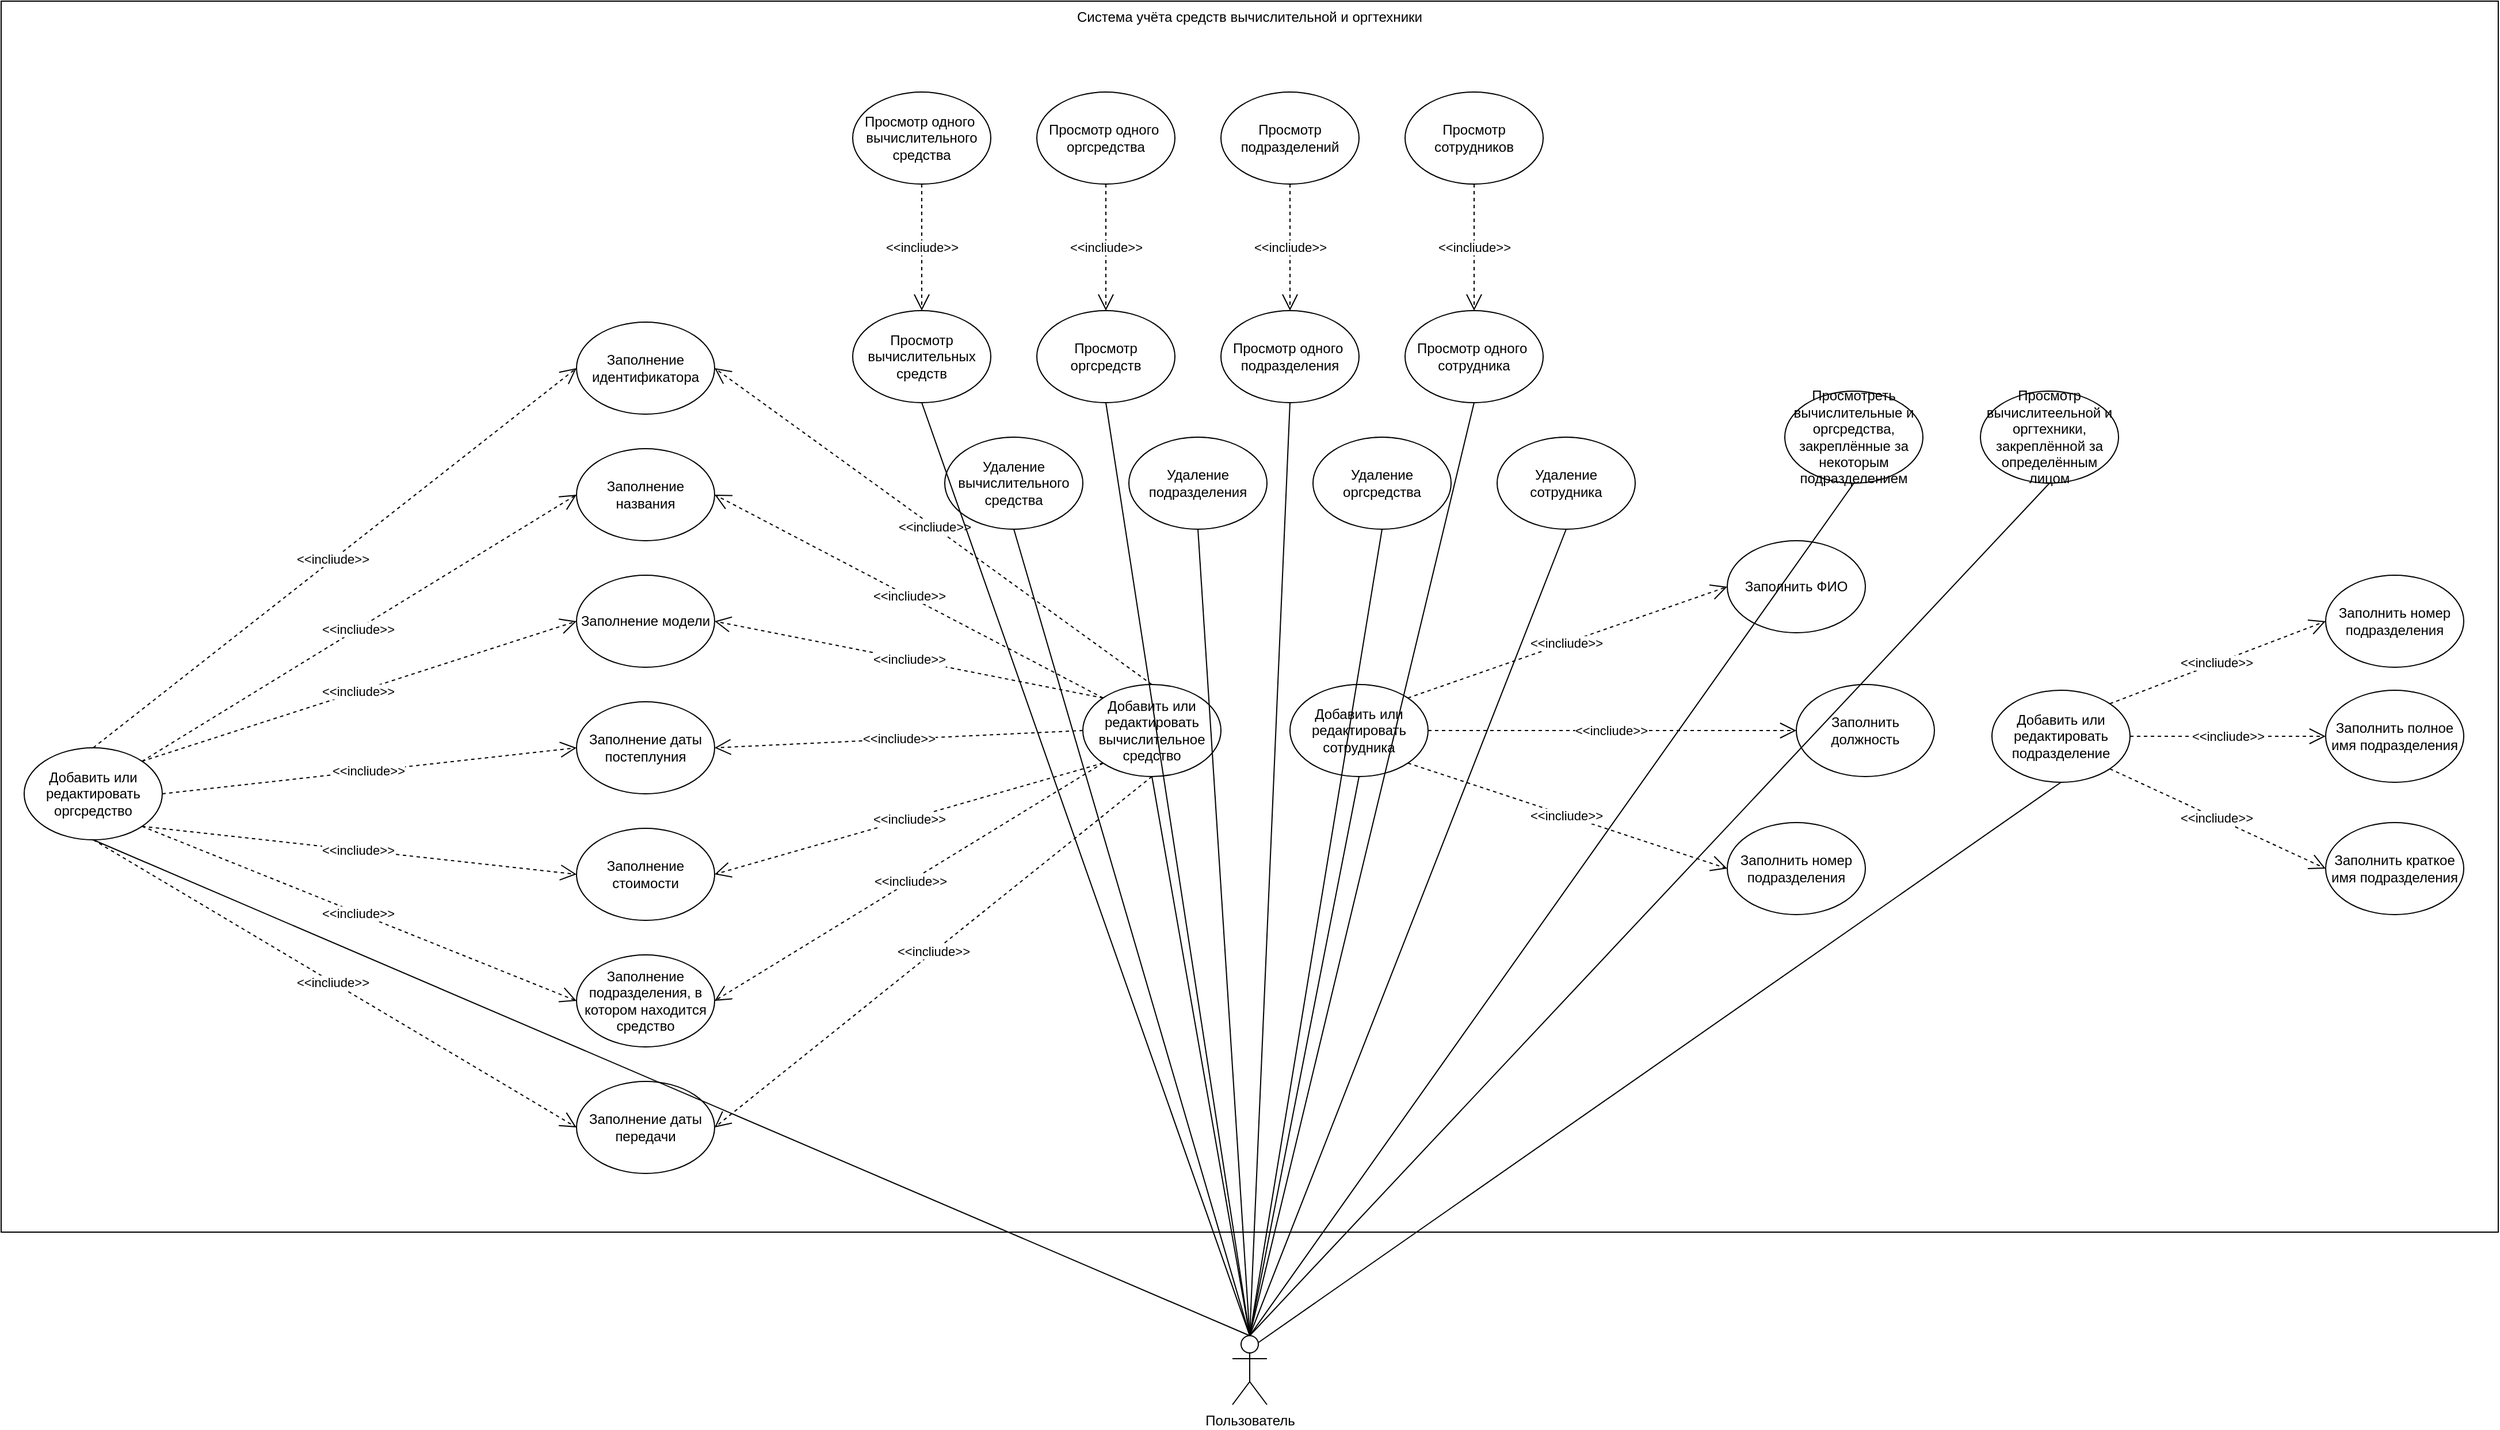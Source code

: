 <mxfile version="22.1.5" type="device">
  <diagram name="Страница — 1" id="q0aT_NGEZia0xr1nuVrq">
    <mxGraphModel dx="4387" dy="2466" grid="1" gridSize="10" guides="1" tooltips="1" connect="1" arrows="1" fold="1" page="1" pageScale="1" pageWidth="827" pageHeight="1169" math="0" shadow="0">
      <root>
        <mxCell id="0" />
        <mxCell id="1" parent="0" />
        <mxCell id="C_lexzwuRbc2lUXnVI-b-94" value="Система учёта средств вычислительной и оргтехники" style="rounded=0;whiteSpace=wrap;html=1;verticalAlign=top;" vertex="1" parent="1">
          <mxGeometry x="-130" y="-430" width="2170" height="1070" as="geometry" />
        </mxCell>
        <mxCell id="C_lexzwuRbc2lUXnVI-b-95" value="Пользователь" style="shape=umlActor;verticalLabelPosition=bottom;verticalAlign=top;html=1;" vertex="1" parent="1">
          <mxGeometry x="940" y="730" width="30" height="60" as="geometry" />
        </mxCell>
        <mxCell id="C_lexzwuRbc2lUXnVI-b-96" value="Добавить или редактировать вычислительное средство" style="ellipse;whiteSpace=wrap;html=1;" vertex="1" parent="1">
          <mxGeometry x="810" y="164" width="120" height="80" as="geometry" />
        </mxCell>
        <mxCell id="C_lexzwuRbc2lUXnVI-b-97" value="Заполнение идентификатора" style="ellipse;whiteSpace=wrap;html=1;" vertex="1" parent="1">
          <mxGeometry x="370" y="-151" width="120" height="80" as="geometry" />
        </mxCell>
        <mxCell id="C_lexzwuRbc2lUXnVI-b-98" value="Заполнение названия" style="ellipse;whiteSpace=wrap;html=1;" vertex="1" parent="1">
          <mxGeometry x="370" y="-41" width="120" height="80" as="geometry" />
        </mxCell>
        <mxCell id="C_lexzwuRbc2lUXnVI-b-99" value="Заполнение модели" style="ellipse;whiteSpace=wrap;html=1;" vertex="1" parent="1">
          <mxGeometry x="370" y="69" width="120" height="80" as="geometry" />
        </mxCell>
        <mxCell id="C_lexzwuRbc2lUXnVI-b-100" value="Заполнение даты постеплуния" style="ellipse;whiteSpace=wrap;html=1;" vertex="1" parent="1">
          <mxGeometry x="370" y="179" width="120" height="80" as="geometry" />
        </mxCell>
        <mxCell id="C_lexzwuRbc2lUXnVI-b-101" value="Заполнение подразделения, в котором находится средство" style="ellipse;whiteSpace=wrap;html=1;" vertex="1" parent="1">
          <mxGeometry x="370" y="399" width="120" height="80" as="geometry" />
        </mxCell>
        <mxCell id="C_lexzwuRbc2lUXnVI-b-102" value="Заполнение даты передачи" style="ellipse;whiteSpace=wrap;html=1;" vertex="1" parent="1">
          <mxGeometry x="370" y="509" width="120" height="80" as="geometry" />
        </mxCell>
        <mxCell id="C_lexzwuRbc2lUXnVI-b-103" value="&amp;lt;&amp;lt;incliude&amp;gt;&amp;gt;" style="endArrow=open;endSize=12;dashed=1;html=1;rounded=0;exitX=0.5;exitY=0;exitDx=0;exitDy=0;entryX=1;entryY=0.5;entryDx=0;entryDy=0;" edge="1" parent="1" source="C_lexzwuRbc2lUXnVI-b-96" target="C_lexzwuRbc2lUXnVI-b-97">
          <mxGeometry x="-0.007" width="160" relative="1" as="geometry">
            <mxPoint x="410" y="479" as="sourcePoint" />
            <mxPoint x="570" y="479" as="targetPoint" />
            <mxPoint as="offset" />
          </mxGeometry>
        </mxCell>
        <mxCell id="C_lexzwuRbc2lUXnVI-b-104" value="&amp;lt;&amp;lt;incliude&amp;gt;&amp;gt;" style="endArrow=open;endSize=12;dashed=1;html=1;rounded=0;exitX=0;exitY=0;exitDx=0;exitDy=0;entryX=1;entryY=0.5;entryDx=0;entryDy=0;" edge="1" parent="1" source="C_lexzwuRbc2lUXnVI-b-96" target="C_lexzwuRbc2lUXnVI-b-98">
          <mxGeometry width="160" relative="1" as="geometry">
            <mxPoint x="480" y="429" as="sourcePoint" />
            <mxPoint x="480" y="334" as="targetPoint" />
          </mxGeometry>
        </mxCell>
        <mxCell id="C_lexzwuRbc2lUXnVI-b-105" value="&amp;lt;&amp;lt;incliude&amp;gt;&amp;gt;" style="endArrow=open;endSize=12;dashed=1;html=1;rounded=0;exitX=0;exitY=0;exitDx=0;exitDy=0;entryX=1;entryY=0.5;entryDx=0;entryDy=0;" edge="1" parent="1" source="C_lexzwuRbc2lUXnVI-b-96" target="C_lexzwuRbc2lUXnVI-b-99">
          <mxGeometry width="160" relative="1" as="geometry">
            <mxPoint x="490" y="439" as="sourcePoint" />
            <mxPoint x="490" y="344" as="targetPoint" />
          </mxGeometry>
        </mxCell>
        <mxCell id="C_lexzwuRbc2lUXnVI-b-106" value="&amp;lt;&amp;lt;incliude&amp;gt;&amp;gt;" style="endArrow=open;endSize=12;dashed=1;html=1;rounded=0;exitX=0;exitY=0.5;exitDx=0;exitDy=0;entryX=1;entryY=0.5;entryDx=0;entryDy=0;" edge="1" parent="1" source="C_lexzwuRbc2lUXnVI-b-96" target="C_lexzwuRbc2lUXnVI-b-100">
          <mxGeometry width="160" relative="1" as="geometry">
            <mxPoint x="500" y="449" as="sourcePoint" />
            <mxPoint x="500" y="354" as="targetPoint" />
          </mxGeometry>
        </mxCell>
        <mxCell id="C_lexzwuRbc2lUXnVI-b-107" value="&amp;lt;&amp;lt;incliude&amp;gt;&amp;gt;" style="endArrow=open;endSize=12;dashed=1;html=1;rounded=0;exitX=0;exitY=1;exitDx=0;exitDy=0;entryX=1;entryY=0.5;entryDx=0;entryDy=0;" edge="1" parent="1" source="C_lexzwuRbc2lUXnVI-b-96" target="C_lexzwuRbc2lUXnVI-b-118">
          <mxGeometry width="160" relative="1" as="geometry">
            <mxPoint x="510" y="459" as="sourcePoint" />
            <mxPoint x="510" y="364" as="targetPoint" />
          </mxGeometry>
        </mxCell>
        <mxCell id="C_lexzwuRbc2lUXnVI-b-108" value="&amp;lt;&amp;lt;incliude&amp;gt;&amp;gt;" style="endArrow=open;endSize=12;dashed=1;html=1;rounded=0;exitX=0.5;exitY=1;exitDx=0;exitDy=0;entryX=1;entryY=0.5;entryDx=0;entryDy=0;" edge="1" parent="1" source="C_lexzwuRbc2lUXnVI-b-96" target="C_lexzwuRbc2lUXnVI-b-102">
          <mxGeometry width="160" relative="1" as="geometry">
            <mxPoint x="530" y="479" as="sourcePoint" />
            <mxPoint x="530" y="384" as="targetPoint" />
          </mxGeometry>
        </mxCell>
        <mxCell id="C_lexzwuRbc2lUXnVI-b-109" value="" style="endArrow=none;html=1;rounded=0;entryX=0.5;entryY=1;entryDx=0;entryDy=0;exitX=0.5;exitY=0;exitDx=0;exitDy=0;exitPerimeter=0;" edge="1" parent="1" source="C_lexzwuRbc2lUXnVI-b-95" target="C_lexzwuRbc2lUXnVI-b-96">
          <mxGeometry width="50" height="50" relative="1" as="geometry">
            <mxPoint x="440" y="649" as="sourcePoint" />
            <mxPoint x="490" y="599" as="targetPoint" />
          </mxGeometry>
        </mxCell>
        <mxCell id="C_lexzwuRbc2lUXnVI-b-110" value="Добавить или редактировать оргсредство" style="ellipse;whiteSpace=wrap;html=1;" vertex="1" parent="1">
          <mxGeometry x="-110" y="219" width="120" height="80" as="geometry" />
        </mxCell>
        <mxCell id="C_lexzwuRbc2lUXnVI-b-111" value="&amp;lt;&amp;lt;incliude&amp;gt;&amp;gt;" style="endArrow=open;endSize=12;dashed=1;html=1;rounded=0;exitX=0.5;exitY=0;exitDx=0;exitDy=0;entryX=0;entryY=0.5;entryDx=0;entryDy=0;" edge="1" parent="1" source="C_lexzwuRbc2lUXnVI-b-110" target="C_lexzwuRbc2lUXnVI-b-97">
          <mxGeometry x="-0.007" width="160" relative="1" as="geometry">
            <mxPoint x="480" y="429" as="sourcePoint" />
            <mxPoint x="480" y="334" as="targetPoint" />
            <mxPoint as="offset" />
          </mxGeometry>
        </mxCell>
        <mxCell id="C_lexzwuRbc2lUXnVI-b-112" value="&amp;lt;&amp;lt;incliude&amp;gt;&amp;gt;" style="endArrow=open;endSize=12;dashed=1;html=1;rounded=0;exitX=1;exitY=0;exitDx=0;exitDy=0;entryX=0;entryY=0.5;entryDx=0;entryDy=0;" edge="1" parent="1" source="C_lexzwuRbc2lUXnVI-b-110" target="C_lexzwuRbc2lUXnVI-b-98">
          <mxGeometry x="-0.007" width="160" relative="1" as="geometry">
            <mxPoint x="490" y="439" as="sourcePoint" />
            <mxPoint x="370" y="9" as="targetPoint" />
            <mxPoint as="offset" />
          </mxGeometry>
        </mxCell>
        <mxCell id="C_lexzwuRbc2lUXnVI-b-113" value="&amp;lt;&amp;lt;incliude&amp;gt;&amp;gt;" style="endArrow=open;endSize=12;dashed=1;html=1;rounded=0;exitX=1;exitY=1;exitDx=0;exitDy=0;entryX=0;entryY=0.5;entryDx=0;entryDy=0;" edge="1" parent="1" source="C_lexzwuRbc2lUXnVI-b-110" target="C_lexzwuRbc2lUXnVI-b-118">
          <mxGeometry x="-0.007" width="160" relative="1" as="geometry">
            <mxPoint x="500" y="449" as="sourcePoint" />
            <mxPoint x="500" y="354" as="targetPoint" />
            <mxPoint as="offset" />
          </mxGeometry>
        </mxCell>
        <mxCell id="C_lexzwuRbc2lUXnVI-b-114" value="&amp;lt;&amp;lt;incliude&amp;gt;&amp;gt;" style="endArrow=open;endSize=12;dashed=1;html=1;rounded=0;exitX=1;exitY=0;exitDx=0;exitDy=0;entryX=0;entryY=0.5;entryDx=0;entryDy=0;" edge="1" parent="1" source="C_lexzwuRbc2lUXnVI-b-110" target="C_lexzwuRbc2lUXnVI-b-99">
          <mxGeometry x="-0.007" width="160" relative="1" as="geometry">
            <mxPoint x="510" y="459" as="sourcePoint" />
            <mxPoint x="510" y="364" as="targetPoint" />
            <mxPoint as="offset" />
          </mxGeometry>
        </mxCell>
        <mxCell id="C_lexzwuRbc2lUXnVI-b-115" value="&amp;lt;&amp;lt;incliude&amp;gt;&amp;gt;" style="endArrow=open;endSize=12;dashed=1;html=1;rounded=0;exitX=1;exitY=1;exitDx=0;exitDy=0;entryX=0;entryY=0.5;entryDx=0;entryDy=0;" edge="1" parent="1" source="C_lexzwuRbc2lUXnVI-b-110" target="C_lexzwuRbc2lUXnVI-b-101">
          <mxGeometry x="-0.007" width="160" relative="1" as="geometry">
            <mxPoint x="520" y="469" as="sourcePoint" />
            <mxPoint x="520" y="374" as="targetPoint" />
            <mxPoint as="offset" />
          </mxGeometry>
        </mxCell>
        <mxCell id="C_lexzwuRbc2lUXnVI-b-116" value="&amp;lt;&amp;lt;incliude&amp;gt;&amp;gt;" style="endArrow=open;endSize=12;dashed=1;html=1;rounded=0;entryX=0;entryY=0.5;entryDx=0;entryDy=0;exitX=1;exitY=0.5;exitDx=0;exitDy=0;" edge="1" parent="1" source="C_lexzwuRbc2lUXnVI-b-110" target="C_lexzwuRbc2lUXnVI-b-100">
          <mxGeometry x="-0.007" width="160" relative="1" as="geometry">
            <mxPoint x="530" y="479" as="sourcePoint" />
            <mxPoint x="530" y="384" as="targetPoint" />
            <mxPoint as="offset" />
          </mxGeometry>
        </mxCell>
        <mxCell id="C_lexzwuRbc2lUXnVI-b-117" value="&amp;lt;&amp;lt;incliude&amp;gt;&amp;gt;" style="endArrow=open;endSize=12;dashed=1;html=1;rounded=0;exitX=0.5;exitY=1;exitDx=0;exitDy=0;entryX=0;entryY=0.5;entryDx=0;entryDy=0;" edge="1" parent="1" source="C_lexzwuRbc2lUXnVI-b-110" target="C_lexzwuRbc2lUXnVI-b-102">
          <mxGeometry x="-0.007" width="160" relative="1" as="geometry">
            <mxPoint x="540" y="489" as="sourcePoint" />
            <mxPoint x="540" y="394" as="targetPoint" />
            <mxPoint as="offset" />
          </mxGeometry>
        </mxCell>
        <mxCell id="C_lexzwuRbc2lUXnVI-b-118" value="Заполнение стоимости" style="ellipse;whiteSpace=wrap;html=1;" vertex="1" parent="1">
          <mxGeometry x="370" y="289" width="120" height="80" as="geometry" />
        </mxCell>
        <mxCell id="C_lexzwuRbc2lUXnVI-b-119" value="&amp;lt;&amp;lt;incliude&amp;gt;&amp;gt;" style="endArrow=open;endSize=12;dashed=1;html=1;rounded=0;entryX=1;entryY=0.5;entryDx=0;entryDy=0;exitX=0;exitY=1;exitDx=0;exitDy=0;" edge="1" parent="1" source="C_lexzwuRbc2lUXnVI-b-96" target="C_lexzwuRbc2lUXnVI-b-101">
          <mxGeometry x="-0.007" width="160" relative="1" as="geometry">
            <mxPoint x="870" y="249" as="sourcePoint" />
            <mxPoint x="550" y="404" as="targetPoint" />
            <mxPoint as="offset" />
          </mxGeometry>
        </mxCell>
        <mxCell id="C_lexzwuRbc2lUXnVI-b-120" value="" style="endArrow=none;html=1;rounded=0;entryX=0.5;entryY=1;entryDx=0;entryDy=0;exitX=0.5;exitY=0;exitDx=0;exitDy=0;exitPerimeter=0;" edge="1" parent="1" source="C_lexzwuRbc2lUXnVI-b-95" target="C_lexzwuRbc2lUXnVI-b-110">
          <mxGeometry width="50" height="50" relative="1" as="geometry">
            <mxPoint x="-360" y="539" as="sourcePoint" />
            <mxPoint x="-310" y="489" as="targetPoint" />
          </mxGeometry>
        </mxCell>
        <mxCell id="C_lexzwuRbc2lUXnVI-b-121" value="Добавить или редактировать сотрудника" style="ellipse;whiteSpace=wrap;html=1;" vertex="1" parent="1">
          <mxGeometry x="990" y="164" width="120" height="80" as="geometry" />
        </mxCell>
        <mxCell id="C_lexzwuRbc2lUXnVI-b-122" value="Заполнить ФИО" style="ellipse;whiteSpace=wrap;html=1;" vertex="1" parent="1">
          <mxGeometry x="1370" y="39" width="120" height="80" as="geometry" />
        </mxCell>
        <mxCell id="C_lexzwuRbc2lUXnVI-b-123" value="Заполнить должность" style="ellipse;whiteSpace=wrap;html=1;" vertex="1" parent="1">
          <mxGeometry x="1430" y="164" width="120" height="80" as="geometry" />
        </mxCell>
        <mxCell id="C_lexzwuRbc2lUXnVI-b-124" value="Заполнить номер подразделения" style="ellipse;whiteSpace=wrap;html=1;" vertex="1" parent="1">
          <mxGeometry x="1370" y="284" width="120" height="80" as="geometry" />
        </mxCell>
        <mxCell id="C_lexzwuRbc2lUXnVI-b-125" value="&amp;lt;&amp;lt;incliude&amp;gt;&amp;gt;" style="endArrow=open;endSize=12;dashed=1;html=1;rounded=0;exitX=1;exitY=1;exitDx=0;exitDy=0;entryX=0;entryY=0.5;entryDx=0;entryDy=0;" edge="1" parent="1" source="C_lexzwuRbc2lUXnVI-b-121" target="C_lexzwuRbc2lUXnVI-b-124">
          <mxGeometry x="-0.007" width="160" relative="1" as="geometry">
            <mxPoint x="880" y="174" as="sourcePoint" />
            <mxPoint x="500" y="-101" as="targetPoint" />
            <mxPoint as="offset" />
          </mxGeometry>
        </mxCell>
        <mxCell id="C_lexzwuRbc2lUXnVI-b-126" value="&amp;lt;&amp;lt;incliude&amp;gt;&amp;gt;" style="endArrow=open;endSize=12;dashed=1;html=1;rounded=0;exitX=1;exitY=0.5;exitDx=0;exitDy=0;entryX=0;entryY=0.5;entryDx=0;entryDy=0;" edge="1" parent="1" source="C_lexzwuRbc2lUXnVI-b-121" target="C_lexzwuRbc2lUXnVI-b-123">
          <mxGeometry x="-0.007" width="160" relative="1" as="geometry">
            <mxPoint x="890" y="184" as="sourcePoint" />
            <mxPoint x="510" y="-91" as="targetPoint" />
            <mxPoint as="offset" />
          </mxGeometry>
        </mxCell>
        <mxCell id="C_lexzwuRbc2lUXnVI-b-127" value="&amp;lt;&amp;lt;incliude&amp;gt;&amp;gt;" style="endArrow=open;endSize=12;dashed=1;html=1;rounded=0;exitX=1;exitY=0;exitDx=0;exitDy=0;entryX=0;entryY=0.5;entryDx=0;entryDy=0;" edge="1" parent="1" source="C_lexzwuRbc2lUXnVI-b-121" target="C_lexzwuRbc2lUXnVI-b-122">
          <mxGeometry x="-0.007" width="160" relative="1" as="geometry">
            <mxPoint x="900" y="194" as="sourcePoint" />
            <mxPoint x="520" y="-81" as="targetPoint" />
            <mxPoint as="offset" />
          </mxGeometry>
        </mxCell>
        <mxCell id="C_lexzwuRbc2lUXnVI-b-128" value="" style="endArrow=none;html=1;rounded=0;entryX=0.5;entryY=1;entryDx=0;entryDy=0;exitX=0.5;exitY=0;exitDx=0;exitDy=0;exitPerimeter=0;" edge="1" parent="1" source="C_lexzwuRbc2lUXnVI-b-95" target="C_lexzwuRbc2lUXnVI-b-121">
          <mxGeometry width="50" height="50" relative="1" as="geometry">
            <mxPoint x="1150" y="569" as="sourcePoint" />
            <mxPoint x="1200" y="519" as="targetPoint" />
          </mxGeometry>
        </mxCell>
        <mxCell id="C_lexzwuRbc2lUXnVI-b-129" value="Добавить или редактировать подразделение" style="ellipse;whiteSpace=wrap;html=1;" vertex="1" parent="1">
          <mxGeometry x="1600" y="169" width="120" height="80" as="geometry" />
        </mxCell>
        <mxCell id="C_lexzwuRbc2lUXnVI-b-130" value="Заполнить номер подразделения" style="ellipse;whiteSpace=wrap;html=1;" vertex="1" parent="1">
          <mxGeometry x="1890" y="69" width="120" height="80" as="geometry" />
        </mxCell>
        <mxCell id="C_lexzwuRbc2lUXnVI-b-131" value="Заполнить полное имя подразделения" style="ellipse;whiteSpace=wrap;html=1;" vertex="1" parent="1">
          <mxGeometry x="1890" y="169" width="120" height="80" as="geometry" />
        </mxCell>
        <mxCell id="C_lexzwuRbc2lUXnVI-b-132" value="Заполнить краткое имя подразделения" style="ellipse;whiteSpace=wrap;html=1;" vertex="1" parent="1">
          <mxGeometry x="1890" y="284" width="120" height="80" as="geometry" />
        </mxCell>
        <mxCell id="C_lexzwuRbc2lUXnVI-b-133" value="" style="endArrow=none;html=1;rounded=0;exitX=0.75;exitY=0.1;exitDx=0;exitDy=0;exitPerimeter=0;entryX=0.5;entryY=1;entryDx=0;entryDy=0;" edge="1" parent="1" source="C_lexzwuRbc2lUXnVI-b-95" target="C_lexzwuRbc2lUXnVI-b-129">
          <mxGeometry width="50" height="50" relative="1" as="geometry">
            <mxPoint x="1580" y="379" as="sourcePoint" />
            <mxPoint x="1630" y="329" as="targetPoint" />
          </mxGeometry>
        </mxCell>
        <mxCell id="C_lexzwuRbc2lUXnVI-b-134" value="&amp;lt;&amp;lt;incliude&amp;gt;&amp;gt;" style="endArrow=open;endSize=12;dashed=1;html=1;rounded=0;exitX=1;exitY=0;exitDx=0;exitDy=0;entryX=0;entryY=0.5;entryDx=0;entryDy=0;" edge="1" parent="1" source="C_lexzwuRbc2lUXnVI-b-129" target="C_lexzwuRbc2lUXnVI-b-130">
          <mxGeometry x="-0.007" width="160" relative="1" as="geometry">
            <mxPoint x="1102" y="185" as="sourcePoint" />
            <mxPoint x="1380" y="89" as="targetPoint" />
            <mxPoint as="offset" />
          </mxGeometry>
        </mxCell>
        <mxCell id="C_lexzwuRbc2lUXnVI-b-135" value="&amp;lt;&amp;lt;incliude&amp;gt;&amp;gt;" style="endArrow=open;endSize=12;dashed=1;html=1;rounded=0;entryX=0;entryY=0.5;entryDx=0;entryDy=0;exitX=1;exitY=0.5;exitDx=0;exitDy=0;" edge="1" parent="1" source="C_lexzwuRbc2lUXnVI-b-129" target="C_lexzwuRbc2lUXnVI-b-131">
          <mxGeometry x="-0.007" width="160" relative="1" as="geometry">
            <mxPoint x="1720" y="219" as="sourcePoint" />
            <mxPoint x="1390" y="99" as="targetPoint" />
            <mxPoint as="offset" />
          </mxGeometry>
        </mxCell>
        <mxCell id="C_lexzwuRbc2lUXnVI-b-136" value="&amp;lt;&amp;lt;incliude&amp;gt;&amp;gt;" style="endArrow=open;endSize=12;dashed=1;html=1;rounded=0;exitX=1;exitY=1;exitDx=0;exitDy=0;entryX=0;entryY=0.5;entryDx=0;entryDy=0;" edge="1" parent="1" source="C_lexzwuRbc2lUXnVI-b-129" target="C_lexzwuRbc2lUXnVI-b-132">
          <mxGeometry x="-0.007" width="160" relative="1" as="geometry">
            <mxPoint x="1122" y="205" as="sourcePoint" />
            <mxPoint x="1400" y="109" as="targetPoint" />
            <mxPoint as="offset" />
          </mxGeometry>
        </mxCell>
        <mxCell id="C_lexzwuRbc2lUXnVI-b-137" value="Просмотр вычислительных средств" style="ellipse;whiteSpace=wrap;html=1;" vertex="1" parent="1">
          <mxGeometry x="610" y="-161" width="120" height="80" as="geometry" />
        </mxCell>
        <mxCell id="C_lexzwuRbc2lUXnVI-b-138" value="Просмотр одного&amp;nbsp; вычислительного средства" style="ellipse;whiteSpace=wrap;html=1;" vertex="1" parent="1">
          <mxGeometry x="610" y="-351" width="120" height="80" as="geometry" />
        </mxCell>
        <mxCell id="C_lexzwuRbc2lUXnVI-b-139" value="Просмотр оргсредств" style="ellipse;whiteSpace=wrap;html=1;" vertex="1" parent="1">
          <mxGeometry x="770" y="-161" width="120" height="80" as="geometry" />
        </mxCell>
        <mxCell id="C_lexzwuRbc2lUXnVI-b-140" value="Просмотр одного&amp;nbsp; оргсредства" style="ellipse;whiteSpace=wrap;html=1;" vertex="1" parent="1">
          <mxGeometry x="770" y="-351" width="120" height="80" as="geometry" />
        </mxCell>
        <mxCell id="C_lexzwuRbc2lUXnVI-b-141" value="Просмотр одного&amp;nbsp; подразделения" style="ellipse;whiteSpace=wrap;html=1;" vertex="1" parent="1">
          <mxGeometry x="930" y="-161" width="120" height="80" as="geometry" />
        </mxCell>
        <mxCell id="C_lexzwuRbc2lUXnVI-b-142" value="Просмотр одного&amp;nbsp; сотрудника" style="ellipse;whiteSpace=wrap;html=1;" vertex="1" parent="1">
          <mxGeometry x="1090" y="-161" width="120" height="80" as="geometry" />
        </mxCell>
        <mxCell id="C_lexzwuRbc2lUXnVI-b-143" value="Просмотр подразделений" style="ellipse;whiteSpace=wrap;html=1;" vertex="1" parent="1">
          <mxGeometry x="930" y="-351" width="120" height="80" as="geometry" />
        </mxCell>
        <mxCell id="C_lexzwuRbc2lUXnVI-b-144" value="Просмотр сотрудников" style="ellipse;whiteSpace=wrap;html=1;" vertex="1" parent="1">
          <mxGeometry x="1090" y="-351" width="120" height="80" as="geometry" />
        </mxCell>
        <mxCell id="C_lexzwuRbc2lUXnVI-b-145" value="&amp;lt;&amp;lt;incliude&amp;gt;&amp;gt;" style="endArrow=open;endSize=12;dashed=1;html=1;rounded=0;exitX=0.5;exitY=1;exitDx=0;exitDy=0;entryX=0.5;entryY=0;entryDx=0;entryDy=0;" edge="1" parent="1" source="C_lexzwuRbc2lUXnVI-b-138" target="C_lexzwuRbc2lUXnVI-b-137">
          <mxGeometry x="-0.007" width="160" relative="1" as="geometry">
            <mxPoint x="880" y="174" as="sourcePoint" />
            <mxPoint x="500" y="-101" as="targetPoint" />
            <mxPoint as="offset" />
          </mxGeometry>
        </mxCell>
        <mxCell id="C_lexzwuRbc2lUXnVI-b-146" value="&amp;lt;&amp;lt;incliude&amp;gt;&amp;gt;" style="endArrow=open;endSize=12;dashed=1;html=1;rounded=0;exitX=0.5;exitY=1;exitDx=0;exitDy=0;entryX=0.5;entryY=0;entryDx=0;entryDy=0;" edge="1" parent="1" source="C_lexzwuRbc2lUXnVI-b-140" target="C_lexzwuRbc2lUXnVI-b-139">
          <mxGeometry x="-0.007" width="160" relative="1" as="geometry">
            <mxPoint x="890" y="184" as="sourcePoint" />
            <mxPoint x="510" y="-91" as="targetPoint" />
            <mxPoint as="offset" />
          </mxGeometry>
        </mxCell>
        <mxCell id="C_lexzwuRbc2lUXnVI-b-147" value="&amp;lt;&amp;lt;incliude&amp;gt;&amp;gt;" style="endArrow=open;endSize=12;dashed=1;html=1;rounded=0;exitX=0.5;exitY=1;exitDx=0;exitDy=0;entryX=0.5;entryY=0;entryDx=0;entryDy=0;" edge="1" parent="1" source="C_lexzwuRbc2lUXnVI-b-143" target="C_lexzwuRbc2lUXnVI-b-141">
          <mxGeometry x="-0.007" width="160" relative="1" as="geometry">
            <mxPoint x="900" y="194" as="sourcePoint" />
            <mxPoint x="520" y="-81" as="targetPoint" />
            <mxPoint as="offset" />
          </mxGeometry>
        </mxCell>
        <mxCell id="C_lexzwuRbc2lUXnVI-b-148" value="&amp;lt;&amp;lt;incliude&amp;gt;&amp;gt;" style="endArrow=open;endSize=12;dashed=1;html=1;rounded=0;exitX=0.5;exitY=1;exitDx=0;exitDy=0;entryX=0.5;entryY=0;entryDx=0;entryDy=0;" edge="1" parent="1" source="C_lexzwuRbc2lUXnVI-b-144" target="C_lexzwuRbc2lUXnVI-b-142">
          <mxGeometry x="-0.007" width="160" relative="1" as="geometry">
            <mxPoint x="910" y="204" as="sourcePoint" />
            <mxPoint x="1210" y="-171" as="targetPoint" />
            <mxPoint as="offset" />
          </mxGeometry>
        </mxCell>
        <mxCell id="C_lexzwuRbc2lUXnVI-b-149" value="Удаление вычислительного средства" style="ellipse;whiteSpace=wrap;html=1;" vertex="1" parent="1">
          <mxGeometry x="690" y="-51" width="120" height="80" as="geometry" />
        </mxCell>
        <mxCell id="C_lexzwuRbc2lUXnVI-b-150" value="Удаление оргсредства" style="ellipse;whiteSpace=wrap;html=1;" vertex="1" parent="1">
          <mxGeometry x="1010" y="-51" width="120" height="80" as="geometry" />
        </mxCell>
        <mxCell id="C_lexzwuRbc2lUXnVI-b-151" value="Удаление сотрудника" style="ellipse;whiteSpace=wrap;html=1;" vertex="1" parent="1">
          <mxGeometry x="1170" y="-51" width="120" height="80" as="geometry" />
        </mxCell>
        <mxCell id="C_lexzwuRbc2lUXnVI-b-152" value="Удаление подразделения" style="ellipse;whiteSpace=wrap;html=1;" vertex="1" parent="1">
          <mxGeometry x="850" y="-51" width="120" height="80" as="geometry" />
        </mxCell>
        <mxCell id="C_lexzwuRbc2lUXnVI-b-153" value="" style="endArrow=none;html=1;rounded=0;entryX=0.5;entryY=1;entryDx=0;entryDy=0;exitX=0.5;exitY=0;exitDx=0;exitDy=0;exitPerimeter=0;" edge="1" parent="1" source="C_lexzwuRbc2lUXnVI-b-95" target="C_lexzwuRbc2lUXnVI-b-137">
          <mxGeometry width="50" height="50" relative="1" as="geometry">
            <mxPoint x="980" y="589" as="sourcePoint" />
            <mxPoint x="1030" y="539" as="targetPoint" />
          </mxGeometry>
        </mxCell>
        <mxCell id="C_lexzwuRbc2lUXnVI-b-154" value="" style="endArrow=none;html=1;rounded=0;entryX=0.5;entryY=1;entryDx=0;entryDy=0;exitX=0.5;exitY=0;exitDx=0;exitDy=0;exitPerimeter=0;" edge="1" parent="1" source="C_lexzwuRbc2lUXnVI-b-95" target="C_lexzwuRbc2lUXnVI-b-139">
          <mxGeometry width="50" height="50" relative="1" as="geometry">
            <mxPoint x="920" y="519" as="sourcePoint" />
            <mxPoint x="970" y="469" as="targetPoint" />
          </mxGeometry>
        </mxCell>
        <mxCell id="C_lexzwuRbc2lUXnVI-b-155" value="" style="endArrow=none;html=1;rounded=0;entryX=0.5;entryY=1;entryDx=0;entryDy=0;exitX=0.5;exitY=0;exitDx=0;exitDy=0;exitPerimeter=0;" edge="1" parent="1" source="C_lexzwuRbc2lUXnVI-b-95" target="C_lexzwuRbc2lUXnVI-b-141">
          <mxGeometry width="50" height="50" relative="1" as="geometry">
            <mxPoint x="960" y="399" as="sourcePoint" />
            <mxPoint x="1010" y="349" as="targetPoint" />
          </mxGeometry>
        </mxCell>
        <mxCell id="C_lexzwuRbc2lUXnVI-b-156" value="" style="endArrow=none;html=1;rounded=0;entryX=0.5;entryY=1;entryDx=0;entryDy=0;exitX=0.5;exitY=0;exitDx=0;exitDy=0;exitPerimeter=0;" edge="1" parent="1" source="C_lexzwuRbc2lUXnVI-b-95" target="C_lexzwuRbc2lUXnVI-b-142">
          <mxGeometry width="50" height="50" relative="1" as="geometry">
            <mxPoint x="1090" y="539" as="sourcePoint" />
            <mxPoint x="1140" y="489" as="targetPoint" />
          </mxGeometry>
        </mxCell>
        <mxCell id="C_lexzwuRbc2lUXnVI-b-157" value="" style="endArrow=none;html=1;rounded=0;entryX=0.5;entryY=1;entryDx=0;entryDy=0;exitX=0.5;exitY=0;exitDx=0;exitDy=0;exitPerimeter=0;" edge="1" parent="1" source="C_lexzwuRbc2lUXnVI-b-95" target="C_lexzwuRbc2lUXnVI-b-149">
          <mxGeometry width="50" height="50" relative="1" as="geometry">
            <mxPoint x="1080" y="609" as="sourcePoint" />
            <mxPoint x="1130" y="559" as="targetPoint" />
          </mxGeometry>
        </mxCell>
        <mxCell id="C_lexzwuRbc2lUXnVI-b-158" value="" style="endArrow=none;html=1;rounded=0;entryX=0.5;entryY=1;entryDx=0;entryDy=0;exitX=0.5;exitY=0;exitDx=0;exitDy=0;exitPerimeter=0;" edge="1" parent="1" source="C_lexzwuRbc2lUXnVI-b-95" target="C_lexzwuRbc2lUXnVI-b-152">
          <mxGeometry width="50" height="50" relative="1" as="geometry">
            <mxPoint x="1090" y="599" as="sourcePoint" />
            <mxPoint x="1140" y="549" as="targetPoint" />
          </mxGeometry>
        </mxCell>
        <mxCell id="C_lexzwuRbc2lUXnVI-b-159" value="" style="endArrow=none;html=1;rounded=0;entryX=0.5;entryY=1;entryDx=0;entryDy=0;exitX=0.5;exitY=0;exitDx=0;exitDy=0;exitPerimeter=0;" edge="1" parent="1" source="C_lexzwuRbc2lUXnVI-b-95" target="C_lexzwuRbc2lUXnVI-b-150">
          <mxGeometry width="50" height="50" relative="1" as="geometry">
            <mxPoint x="1120" y="479" as="sourcePoint" />
            <mxPoint x="1170" y="429" as="targetPoint" />
          </mxGeometry>
        </mxCell>
        <mxCell id="C_lexzwuRbc2lUXnVI-b-160" value="" style="endArrow=none;html=1;rounded=0;entryX=0.5;entryY=1;entryDx=0;entryDy=0;exitX=0.5;exitY=0;exitDx=0;exitDy=0;exitPerimeter=0;" edge="1" parent="1" source="C_lexzwuRbc2lUXnVI-b-95" target="C_lexzwuRbc2lUXnVI-b-151">
          <mxGeometry width="50" height="50" relative="1" as="geometry">
            <mxPoint x="1090" y="569" as="sourcePoint" />
            <mxPoint x="1140" y="519" as="targetPoint" />
          </mxGeometry>
        </mxCell>
        <mxCell id="C_lexzwuRbc2lUXnVI-b-161" value="Просмотреть вычислительные и оргсредства, закреплённые за некоторым подразделением" style="ellipse;whiteSpace=wrap;html=1;" vertex="1" parent="1">
          <mxGeometry x="1420" y="-91" width="120" height="80" as="geometry" />
        </mxCell>
        <mxCell id="C_lexzwuRbc2lUXnVI-b-162" value="" style="endArrow=none;html=1;rounded=0;entryX=0.5;entryY=1;entryDx=0;entryDy=0;exitX=0.5;exitY=0;exitDx=0;exitDy=0;exitPerimeter=0;" edge="1" parent="1" source="C_lexzwuRbc2lUXnVI-b-95" target="C_lexzwuRbc2lUXnVI-b-161">
          <mxGeometry width="50" height="50" relative="1" as="geometry">
            <mxPoint x="1250" y="419" as="sourcePoint" />
            <mxPoint x="1300" y="369" as="targetPoint" />
          </mxGeometry>
        </mxCell>
        <mxCell id="C_lexzwuRbc2lUXnVI-b-163" value="Просмотр вычислитеельной и оргтехники, закреплённой за определённым лицом" style="ellipse;whiteSpace=wrap;html=1;" vertex="1" parent="1">
          <mxGeometry x="1590" y="-91" width="120" height="80" as="geometry" />
        </mxCell>
        <mxCell id="C_lexzwuRbc2lUXnVI-b-164" value="" style="endArrow=none;html=1;rounded=0;entryX=0.5;entryY=1;entryDx=0;entryDy=0;exitX=0.5;exitY=0;exitDx=0;exitDy=0;exitPerimeter=0;" edge="1" parent="1" source="C_lexzwuRbc2lUXnVI-b-95" target="C_lexzwuRbc2lUXnVI-b-163">
          <mxGeometry width="50" height="50" relative="1" as="geometry">
            <mxPoint x="1160" y="559" as="sourcePoint" />
            <mxPoint x="1210" y="509" as="targetPoint" />
          </mxGeometry>
        </mxCell>
      </root>
    </mxGraphModel>
  </diagram>
</mxfile>
